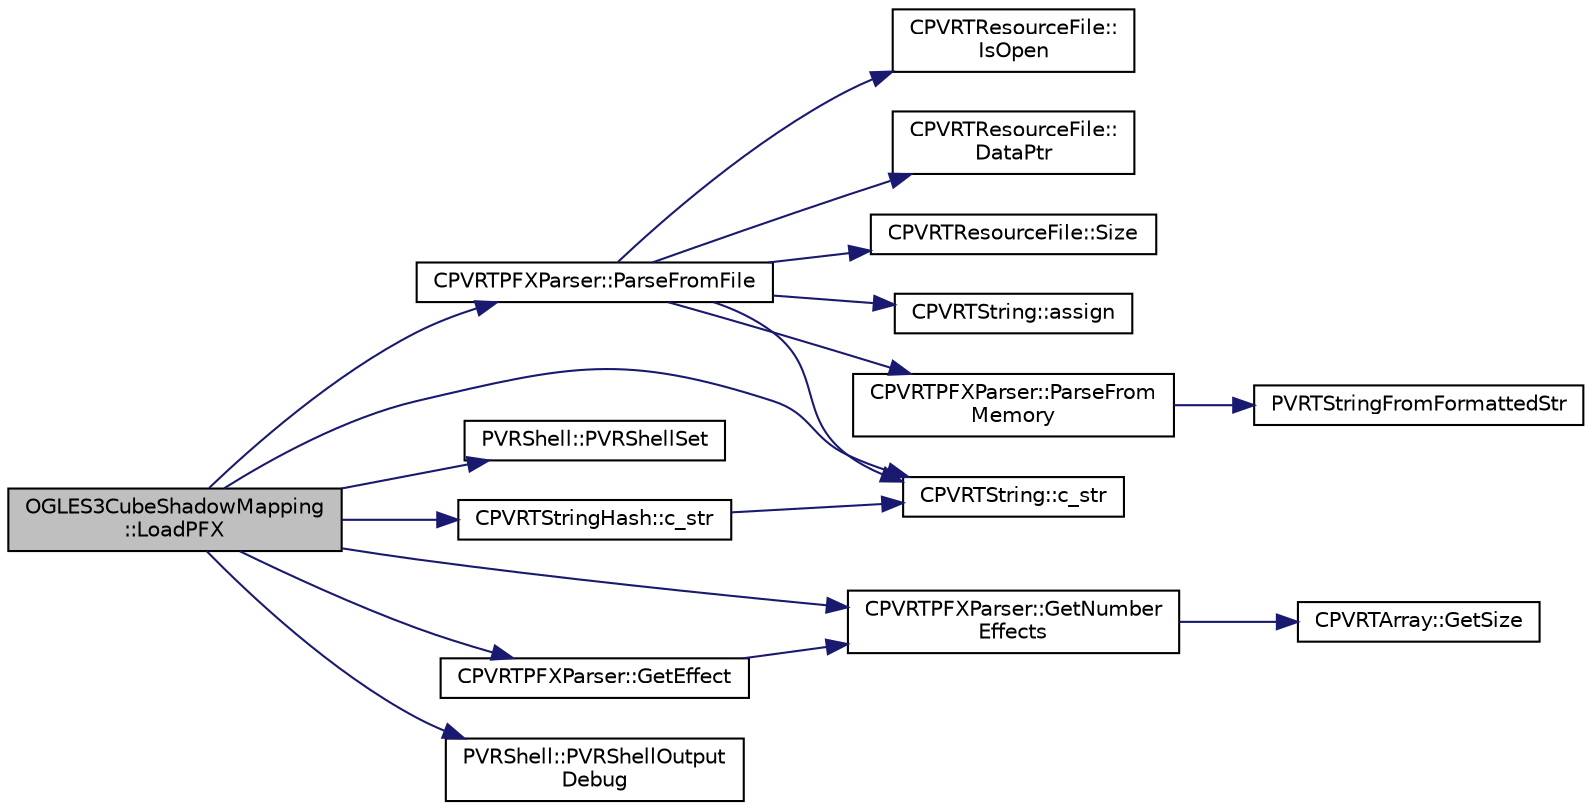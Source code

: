 digraph "OGLES3CubeShadowMapping::LoadPFX"
{
  edge [fontname="Helvetica",fontsize="10",labelfontname="Helvetica",labelfontsize="10"];
  node [fontname="Helvetica",fontsize="10",shape=record];
  rankdir="LR";
  Node1 [label="OGLES3CubeShadowMapping\l::LoadPFX",height=0.2,width=0.4,color="black", fillcolor="grey75", style="filled", fontcolor="black"];
  Node1 -> Node2 [color="midnightblue",fontsize="10",style="solid"];
  Node2 [label="CPVRTPFXParser::ParseFromFile",height=0.2,width=0.4,color="black", fillcolor="white", style="filled",URL="$class_c_p_v_r_t_p_f_x_parser.html#ae1a2dba178d9960729d6c5a04255370f",tooltip="Reads the PFX file and calls the parser. "];
  Node2 -> Node3 [color="midnightblue",fontsize="10",style="solid"];
  Node3 [label="CPVRTResourceFile::\lIsOpen",height=0.2,width=0.4,color="black", fillcolor="white", style="filled",URL="$class_c_p_v_r_t_resource_file.html#a484df820e9829438c0601bbc0aef7797",tooltip="Is the file open. "];
  Node2 -> Node4 [color="midnightblue",fontsize="10",style="solid"];
  Node4 [label="CPVRTResourceFile::\lDataPtr",height=0.2,width=0.4,color="black", fillcolor="white", style="filled",URL="$class_c_p_v_r_t_resource_file.html#af3da413665ad9e932ae95676f3605781",tooltip="Returns a pointer to the file data. If the data is expected to be a string don&#39;t assume that it is nu..."];
  Node2 -> Node5 [color="midnightblue",fontsize="10",style="solid"];
  Node5 [label="CPVRTResourceFile::Size",height=0.2,width=0.4,color="black", fillcolor="white", style="filled",URL="$class_c_p_v_r_t_resource_file.html#adfd470f542fd27ee904966b116afd617",tooltip="Returns the size of the opened file. "];
  Node2 -> Node6 [color="midnightblue",fontsize="10",style="solid"];
  Node6 [label="CPVRTString::assign",height=0.2,width=0.4,color="black", fillcolor="white", style="filled",URL="$class_c_p_v_r_t_string.html#ada0fed209f3ddcb45cde07eff41b718a",tooltip="Assigns the string to the string _Ptr. "];
  Node2 -> Node7 [color="midnightblue",fontsize="10",style="solid"];
  Node7 [label="CPVRTString::c_str",height=0.2,width=0.4,color="black", fillcolor="white", style="filled",URL="$class_c_p_v_r_t_string.html#aabd1f2848c4b1d65e7418b264502687d",tooltip="Returns a const char* pointer of the string. "];
  Node2 -> Node8 [color="midnightblue",fontsize="10",style="solid"];
  Node8 [label="CPVRTPFXParser::ParseFrom\lMemory",height=0.2,width=0.4,color="black", fillcolor="white", style="filled",URL="$class_c_p_v_r_t_p_f_x_parser.html#a99116781faf9aa20d7696ff768a8c640",tooltip="Parses a PFX script from memory. "];
  Node8 -> Node9 [color="midnightblue",fontsize="10",style="solid"];
  Node9 [label="PVRTStringFromFormattedStr",height=0.2,width=0.4,color="black", fillcolor="white", style="filled",URL="$_p_v_r_t_string_8h.html#ac71767fc5f1a47c1a4c4b312cac29488"];
  Node1 -> Node10 [color="midnightblue",fontsize="10",style="solid"];
  Node10 [label="PVRShell::PVRShellSet",height=0.2,width=0.4,color="black", fillcolor="white", style="filled",URL="$class_p_v_r_shell.html#afe4052dde87d659948defdd63529eee6",tooltip="This function is used to pass preferences to the PVRShell. If used, this function must be called from..."];
  Node1 -> Node7 [color="midnightblue",fontsize="10",style="solid"];
  Node1 -> Node11 [color="midnightblue",fontsize="10",style="solid"];
  Node11 [label="CPVRTPFXParser::GetNumber\lEffects",height=0.2,width=0.4,color="black", fillcolor="white", style="filled",URL="$class_c_p_v_r_t_p_f_x_parser.html#ae0e3acfc196a8186c12be71c109818c6",tooltip="Returns the number of effects referenced in the PFX. "];
  Node11 -> Node12 [color="midnightblue",fontsize="10",style="solid"];
  Node12 [label="CPVRTArray::GetSize",height=0.2,width=0.4,color="black", fillcolor="white", style="filled",URL="$class_c_p_v_r_t_array.html#a7f441650618876cd84adaad282a83ac1",tooltip="Gives current size of array/number of elements. "];
  Node1 -> Node13 [color="midnightblue",fontsize="10",style="solid"];
  Node13 [label="CPVRTPFXParser::GetEffect",height=0.2,width=0.4,color="black", fillcolor="white", style="filled",URL="$class_c_p_v_r_t_p_f_x_parser.html#ac47b42eff3d3acfa04fa75a9dd0e0a73",tooltip="Returns a given effect. "];
  Node13 -> Node11 [color="midnightblue",fontsize="10",style="solid"];
  Node1 -> Node14 [color="midnightblue",fontsize="10",style="solid"];
  Node14 [label="CPVRTStringHash::c_str",height=0.2,width=0.4,color="black", fillcolor="white", style="filled",URL="$class_c_p_v_r_t_string_hash.html#a4c9b83759bcb1cc6d6aff16ab1624f39",tooltip="Returns the base string as a const char*. "];
  Node14 -> Node7 [color="midnightblue",fontsize="10",style="solid"];
  Node1 -> Node15 [color="midnightblue",fontsize="10",style="solid"];
  Node15 [label="PVRShell::PVRShellOutput\lDebug",height=0.2,width=0.4,color="black", fillcolor="white", style="filled",URL="$class_p_v_r_shell.html#a143d693b1c6e373b29485c1be51d1010",tooltip="Writes the resultant string to the debug output (e.g. using printf(), OutputDebugString(), ...). Check the SDK release notes for details on how the string is output. "];
}
